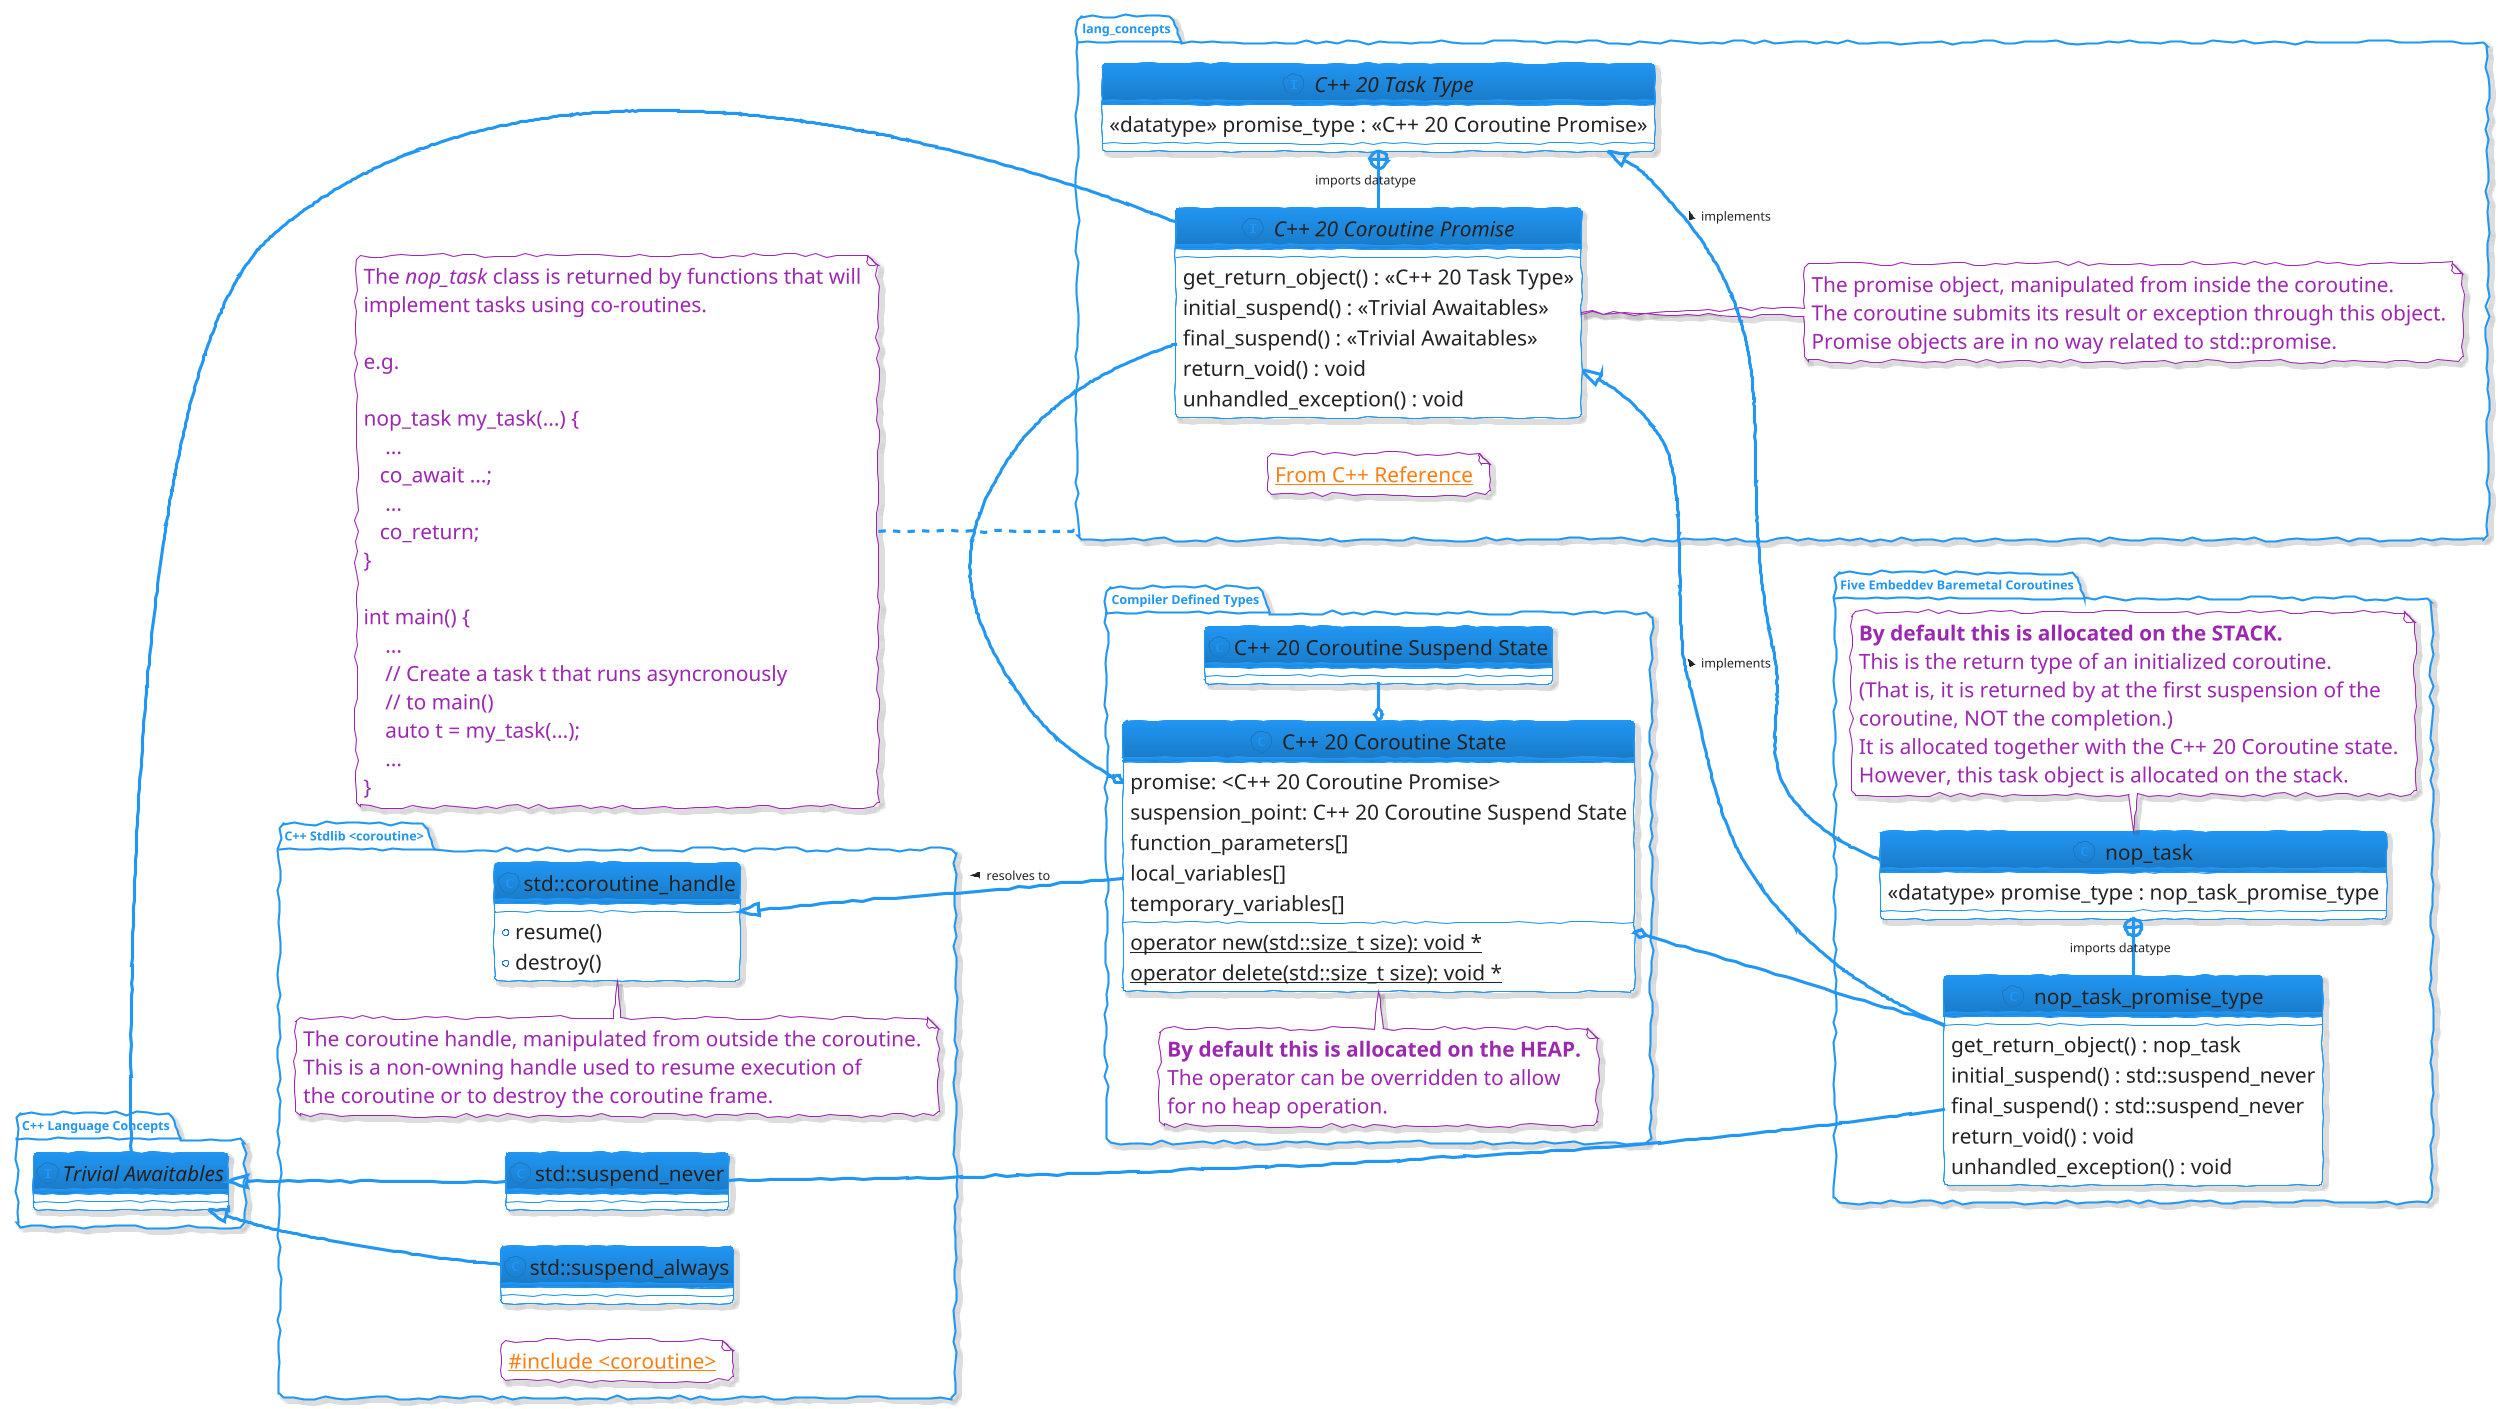 @startuml
!theme materia-outline
skinparam handwritten true
skinparam Padding 1
skinparam ClassAttributeFontSize 20
skinparam ClassFontSize 20
skinparam NoteFontSize 20

left to right direction

package lang_concepts {}

note left of lang_concepts
The <i>nop_task</i> class is returned by functions that will
implement tasks using co-routines.

e.g.

nop_task my_task(...) {
    ...
   co_await ...;
    ...
   co_return;
}

int main() {
    ...
    // Create a task t that runs asyncronously
    // to main()
    auto t = my_task(...);
    ...
}
end note


package "C++ Language Concepts" as lang_concepts {



   note as link
   [[https://en.cppreference.com/w/cpp/language/coroutines From C++ Reference]]
   end note


   interface "C++ 20 Coroutine Promise" as cpp20_coro_promise {
       get_return_object() : <<C++ 20 Task Type>>
       initial_suspend() : <<Trivial Awaitables>>
       final_suspend() : <<Trivial Awaitables>>
       return_void() : void
       unhandled_exception() : void
   }
   note right of cpp20_coro_promise
   The promise object, manipulated from inside the coroutine.
   The coroutine submits its result or exception through this object.
   Promise objects are in no way related to std::promise.
   end note

   cpp20_coro_task +-right- cpp20_coro_promise : imports datatype

   interface "C++ 20 Task Type" as cpp20_coro_task {
       <<datatype>> promise_type : <<C++ 20 Coroutine Promise>>
   }
}


package "Compiler Defined Types" as compiler_types {
   class "C++ 20 Coroutine Suspend State" as cpp20_coro_suspend {
   }

   class "C++ 20 Coroutine State" as cpp20_coro_state {
   promise: <C++ 20 Coroutine Promise>
   suspension_point: C++ 20 Coroutine Suspend State
   function_parameters[]
   local_variables[]
   temporary_variables[]
   {static} operator new(std::size_t size): void *
   {static} operator delete(std::size_t size): void *
   }

   cpp20_coro_state o- cpp20_coro_promise
   cpp20_coro_state o- cpp20_coro_suspend

   note top of cpp20_coro_state
   <b>By default this is allocated on the HEAP.</b>
   The operator can be overridden to allow
   for no heap operation.
   end note
}


package "Five Embeddev Baremetal Coroutines" as impl {

   class nop_task {
        <<datatype>> promise_type : nop_task_promise_type
   }


   class nop_task_promise_type {
       get_return_object() : nop_task
       initial_suspend() : std::suspend_never
       final_suspend() : std::suspend_never
       return_void() : void
       unhandled_exception() : void
   }


   cpp20_coro_promise <|-down- nop_task_promise_type : implements <
   cpp20_coro_task <|-down- nop_task  : implements <

   nop_task +- nop_task_promise_type : imports datatype
   cpp20_coro_state o-- nop_task_promise_type


   note bottom of nop_task
   <b>By default this is allocated on the STACK.</b>
   This is the return type of an initialized coroutine.
   (That is, it is returned by at the first suspension of the
   coroutine, NOT the completion.)
   It is allocated together with the C++ 20 Coroutine state.
   However, this task object is allocated on the stack.
   end note

}


package "C++ Language Concepts" as concepts2 {

   interface "Trivial Awaitables" as cpp20_trivial_awaitable

}


package "C++ Stdlib <coroutine>"  as stdlib {

   note as include_link
      [[https://en.cppreference.com/w/cpp/header/coroutine #include <coroutine>]]
   end note

   class "std::coroutine_handle" as coro_handle {
       +resume()
       +destroy()
   }

   note top of coro_handle
   The coroutine handle, manipulated from outside the coroutine.
   This is a non-owning handle used to resume execution of
   the coroutine or to destroy the coroutine frame.
   end note


   class std::suspend_never
   class std::suspend_always

   std::suspend_never --- nop_task_promise_type

   cpp20_trivial_awaitable <|- std::suspend_never
   cpp20_trivial_awaitable <|- std::suspend_always

   coro_handle <|-- cpp20_coro_state : < resolves to

   cpp20_trivial_awaitable --- cpp20_coro_promise

}


@enduml
